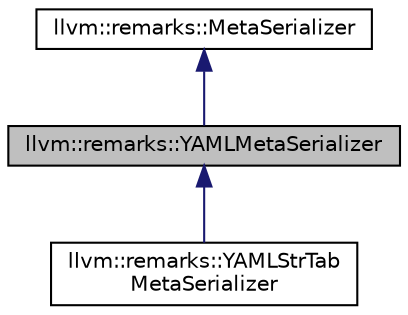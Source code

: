 digraph "llvm::remarks::YAMLMetaSerializer"
{
 // LATEX_PDF_SIZE
  bgcolor="transparent";
  edge [fontname="Helvetica",fontsize="10",labelfontname="Helvetica",labelfontsize="10"];
  node [fontname="Helvetica",fontsize="10",shape=record];
  Node1 [label="llvm::remarks::YAMLMetaSerializer",height=0.2,width=0.4,color="black", fillcolor="grey75", style="filled", fontcolor="black",tooltip=" "];
  Node2 -> Node1 [dir="back",color="midnightblue",fontsize="10",style="solid",fontname="Helvetica"];
  Node2 [label="llvm::remarks::MetaSerializer",height=0.2,width=0.4,color="black",URL="$structllvm_1_1remarks_1_1MetaSerializer.html",tooltip="This is the base class for a remark metadata serializer."];
  Node1 -> Node3 [dir="back",color="midnightblue",fontsize="10",style="solid",fontname="Helvetica"];
  Node3 [label="llvm::remarks::YAMLStrTab\lMetaSerializer",height=0.2,width=0.4,color="black",URL="$structllvm_1_1remarks_1_1YAMLStrTabMetaSerializer.html",tooltip=" "];
}
